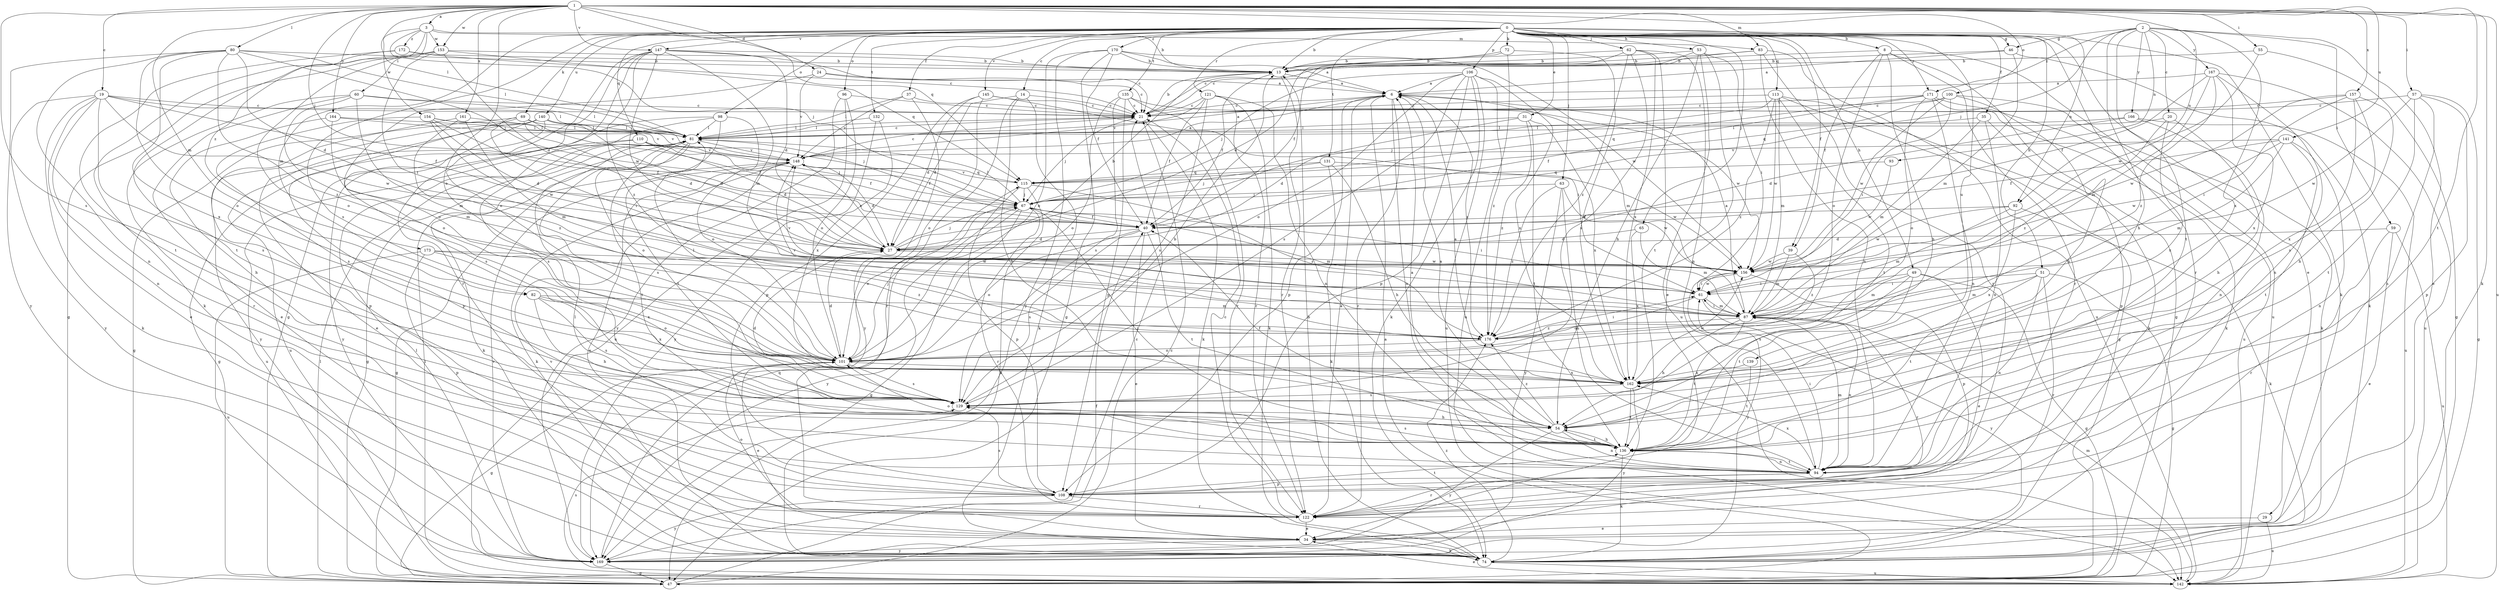 strict digraph  {
0;
1;
2;
3;
6;
8;
13;
14;
19;
20;
21;
24;
27;
29;
31;
34;
35;
37;
39;
40;
46;
47;
49;
51;
53;
54;
55;
57;
59;
60;
61;
62;
63;
65;
67;
69;
72;
74;
80;
81;
82;
83;
87;
92;
93;
94;
96;
98;
100;
101;
106;
108;
110;
113;
115;
121;
122;
129;
131;
132;
135;
136;
139;
140;
141;
142;
145;
147;
148;
153;
154;
156;
157;
161;
162;
164;
166;
167;
169;
170;
171;
172;
173;
176;
0 -> 8  [label=b];
0 -> 13  [label=b];
0 -> 14  [label=c];
0 -> 29  [label=e];
0 -> 31  [label=e];
0 -> 35  [label=f];
0 -> 37  [label=f];
0 -> 39  [label=f];
0 -> 46  [label=g];
0 -> 49  [label=h];
0 -> 51  [label=h];
0 -> 53  [label=h];
0 -> 62  [label=j];
0 -> 63  [label=j];
0 -> 65  [label=j];
0 -> 69  [label=k];
0 -> 72  [label=k];
0 -> 74  [label=k];
0 -> 82  [label=m];
0 -> 92  [label=n];
0 -> 96  [label=o];
0 -> 98  [label=o];
0 -> 106  [label=p];
0 -> 110  [label=q];
0 -> 113  [label=q];
0 -> 121  [label=r];
0 -> 122  [label=r];
0 -> 129  [label=s];
0 -> 131  [label=t];
0 -> 132  [label=t];
0 -> 135  [label=t];
0 -> 139  [label=u];
0 -> 140  [label=u];
0 -> 145  [label=v];
0 -> 147  [label=v];
0 -> 170  [label=z];
0 -> 171  [label=z];
1 -> 3  [label=a];
1 -> 19  [label=c];
1 -> 24  [label=d];
1 -> 55  [label=i];
1 -> 57  [label=i];
1 -> 67  [label=j];
1 -> 74  [label=k];
1 -> 80  [label=l];
1 -> 81  [label=l];
1 -> 82  [label=m];
1 -> 83  [label=m];
1 -> 92  [label=n];
1 -> 100  [label=o];
1 -> 101  [label=o];
1 -> 115  [label=q];
1 -> 129  [label=s];
1 -> 136  [label=t];
1 -> 141  [label=u];
1 -> 142  [label=u];
1 -> 147  [label=v];
1 -> 153  [label=w];
1 -> 157  [label=x];
1 -> 161  [label=x];
1 -> 164  [label=y];
2 -> 20  [label=c];
2 -> 34  [label=e];
2 -> 46  [label=g];
2 -> 54  [label=h];
2 -> 59  [label=i];
2 -> 67  [label=j];
2 -> 93  [label=n];
2 -> 136  [label=t];
2 -> 162  [label=x];
2 -> 166  [label=y];
2 -> 167  [label=y];
2 -> 171  [label=z];
3 -> 13  [label=b];
3 -> 60  [label=i];
3 -> 67  [label=j];
3 -> 83  [label=m];
3 -> 153  [label=w];
3 -> 154  [label=w];
3 -> 172  [label=z];
3 -> 173  [label=z];
6 -> 21  [label=c];
6 -> 87  [label=m];
6 -> 94  [label=n];
6 -> 108  [label=p];
6 -> 122  [label=r];
6 -> 176  [label=z];
8 -> 13  [label=b];
8 -> 39  [label=f];
8 -> 47  [label=g];
8 -> 54  [label=h];
8 -> 101  [label=o];
8 -> 122  [label=r];
8 -> 142  [label=u];
13 -> 6  [label=a];
13 -> 40  [label=f];
13 -> 122  [label=r];
14 -> 21  [label=c];
14 -> 27  [label=d];
14 -> 54  [label=h];
14 -> 74  [label=k];
14 -> 122  [label=r];
19 -> 21  [label=c];
19 -> 34  [label=e];
19 -> 40  [label=f];
19 -> 74  [label=k];
19 -> 81  [label=l];
19 -> 94  [label=n];
19 -> 129  [label=s];
19 -> 156  [label=w];
19 -> 169  [label=y];
20 -> 54  [label=h];
20 -> 81  [label=l];
20 -> 162  [label=x];
20 -> 176  [label=z];
21 -> 13  [label=b];
21 -> 67  [label=j];
21 -> 74  [label=k];
21 -> 81  [label=l];
24 -> 6  [label=a];
24 -> 21  [label=c];
24 -> 101  [label=o];
24 -> 148  [label=v];
27 -> 13  [label=b];
27 -> 67  [label=j];
27 -> 148  [label=v];
27 -> 156  [label=w];
29 -> 34  [label=e];
29 -> 142  [label=u];
31 -> 27  [label=d];
31 -> 81  [label=l];
31 -> 136  [label=t];
31 -> 162  [label=x];
31 -> 176  [label=z];
34 -> 74  [label=k];
34 -> 169  [label=y];
35 -> 81  [label=l];
35 -> 87  [label=m];
35 -> 94  [label=n];
35 -> 108  [label=p];
37 -> 21  [label=c];
37 -> 81  [label=l];
37 -> 148  [label=v];
37 -> 169  [label=y];
39 -> 87  [label=m];
39 -> 156  [label=w];
39 -> 176  [label=z];
40 -> 27  [label=d];
40 -> 34  [label=e];
40 -> 101  [label=o];
40 -> 129  [label=s];
40 -> 136  [label=t];
46 -> 6  [label=a];
46 -> 13  [label=b];
46 -> 74  [label=k];
46 -> 87  [label=m];
47 -> 6  [label=a];
47 -> 21  [label=c];
47 -> 40  [label=f];
47 -> 81  [label=l];
49 -> 34  [label=e];
49 -> 47  [label=g];
49 -> 61  [label=i];
49 -> 87  [label=m];
49 -> 129  [label=s];
49 -> 136  [label=t];
51 -> 47  [label=g];
51 -> 61  [label=i];
51 -> 87  [label=m];
51 -> 94  [label=n];
51 -> 122  [label=r];
51 -> 136  [label=t];
53 -> 13  [label=b];
53 -> 21  [label=c];
53 -> 34  [label=e];
53 -> 54  [label=h];
53 -> 61  [label=i];
53 -> 142  [label=u];
54 -> 6  [label=a];
54 -> 40  [label=f];
54 -> 94  [label=n];
54 -> 136  [label=t];
54 -> 169  [label=y];
54 -> 176  [label=z];
55 -> 13  [label=b];
55 -> 47  [label=g];
55 -> 156  [label=w];
57 -> 21  [label=c];
57 -> 47  [label=g];
57 -> 94  [label=n];
57 -> 108  [label=p];
57 -> 136  [label=t];
57 -> 156  [label=w];
59 -> 27  [label=d];
59 -> 34  [label=e];
59 -> 122  [label=r];
59 -> 142  [label=u];
60 -> 21  [label=c];
60 -> 34  [label=e];
60 -> 81  [label=l];
60 -> 87  [label=m];
60 -> 101  [label=o];
60 -> 122  [label=r];
61 -> 87  [label=m];
61 -> 101  [label=o];
61 -> 148  [label=v];
61 -> 156  [label=w];
61 -> 169  [label=y];
62 -> 13  [label=b];
62 -> 40  [label=f];
62 -> 94  [label=n];
62 -> 129  [label=s];
62 -> 136  [label=t];
62 -> 162  [label=x];
62 -> 176  [label=z];
63 -> 67  [label=j];
63 -> 94  [label=n];
63 -> 156  [label=w];
63 -> 169  [label=y];
63 -> 176  [label=z];
65 -> 27  [label=d];
65 -> 87  [label=m];
65 -> 162  [label=x];
67 -> 40  [label=f];
67 -> 47  [label=g];
67 -> 61  [label=i];
67 -> 81  [label=l];
67 -> 87  [label=m];
67 -> 101  [label=o];
67 -> 122  [label=r];
67 -> 169  [label=y];
69 -> 27  [label=d];
69 -> 40  [label=f];
69 -> 47  [label=g];
69 -> 61  [label=i];
69 -> 81  [label=l];
69 -> 108  [label=p];
72 -> 13  [label=b];
72 -> 27  [label=d];
72 -> 142  [label=u];
72 -> 162  [label=x];
74 -> 13  [label=b];
74 -> 142  [label=u];
74 -> 148  [label=v];
74 -> 176  [label=z];
80 -> 13  [label=b];
80 -> 27  [label=d];
80 -> 67  [label=j];
80 -> 81  [label=l];
80 -> 94  [label=n];
80 -> 101  [label=o];
80 -> 162  [label=x];
80 -> 169  [label=y];
80 -> 176  [label=z];
81 -> 6  [label=a];
81 -> 21  [label=c];
81 -> 40  [label=f];
81 -> 47  [label=g];
81 -> 74  [label=k];
81 -> 101  [label=o];
81 -> 129  [label=s];
81 -> 136  [label=t];
81 -> 148  [label=v];
82 -> 54  [label=h];
82 -> 87  [label=m];
82 -> 101  [label=o];
82 -> 129  [label=s];
82 -> 162  [label=x];
83 -> 13  [label=b];
83 -> 21  [label=c];
83 -> 94  [label=n];
83 -> 122  [label=r];
83 -> 142  [label=u];
87 -> 6  [label=a];
87 -> 54  [label=h];
87 -> 61  [label=i];
87 -> 94  [label=n];
87 -> 122  [label=r];
87 -> 136  [label=t];
87 -> 176  [label=z];
92 -> 40  [label=f];
92 -> 74  [label=k];
92 -> 87  [label=m];
92 -> 156  [label=w];
92 -> 162  [label=x];
93 -> 115  [label=q];
93 -> 156  [label=w];
94 -> 61  [label=i];
94 -> 87  [label=m];
94 -> 108  [label=p];
94 -> 122  [label=r];
94 -> 136  [label=t];
94 -> 162  [label=x];
96 -> 21  [label=c];
96 -> 101  [label=o];
96 -> 142  [label=u];
96 -> 169  [label=y];
98 -> 81  [label=l];
98 -> 101  [label=o];
98 -> 129  [label=s];
98 -> 136  [label=t];
98 -> 169  [label=y];
100 -> 21  [label=c];
100 -> 54  [label=h];
100 -> 61  [label=i];
100 -> 74  [label=k];
100 -> 115  [label=q];
100 -> 156  [label=w];
101 -> 27  [label=d];
101 -> 34  [label=e];
101 -> 47  [label=g];
101 -> 67  [label=j];
101 -> 81  [label=l];
101 -> 129  [label=s];
101 -> 162  [label=x];
106 -> 6  [label=a];
106 -> 67  [label=j];
106 -> 74  [label=k];
106 -> 101  [label=o];
106 -> 108  [label=p];
106 -> 129  [label=s];
106 -> 142  [label=u];
106 -> 162  [label=x];
106 -> 176  [label=z];
108 -> 81  [label=l];
108 -> 122  [label=r];
108 -> 129  [label=s];
108 -> 136  [label=t];
108 -> 169  [label=y];
110 -> 27  [label=d];
110 -> 40  [label=f];
110 -> 47  [label=g];
110 -> 67  [label=j];
110 -> 142  [label=u];
110 -> 148  [label=v];
113 -> 21  [label=c];
113 -> 47  [label=g];
113 -> 67  [label=j];
113 -> 74  [label=k];
113 -> 87  [label=m];
113 -> 136  [label=t];
113 -> 156  [label=w];
113 -> 176  [label=z];
115 -> 67  [label=j];
115 -> 74  [label=k];
115 -> 108  [label=p];
115 -> 148  [label=v];
115 -> 176  [label=z];
121 -> 21  [label=c];
121 -> 40  [label=f];
121 -> 74  [label=k];
121 -> 94  [label=n];
121 -> 122  [label=r];
121 -> 129  [label=s];
121 -> 148  [label=v];
122 -> 6  [label=a];
122 -> 21  [label=c];
122 -> 34  [label=e];
122 -> 101  [label=o];
129 -> 13  [label=b];
129 -> 27  [label=d];
129 -> 54  [label=h];
131 -> 54  [label=h];
131 -> 67  [label=j];
131 -> 74  [label=k];
131 -> 115  [label=q];
131 -> 156  [label=w];
132 -> 81  [label=l];
132 -> 162  [label=x];
132 -> 169  [label=y];
135 -> 21  [label=c];
135 -> 101  [label=o];
135 -> 108  [label=p];
135 -> 122  [label=r];
135 -> 129  [label=s];
135 -> 156  [label=w];
136 -> 6  [label=a];
136 -> 54  [label=h];
136 -> 67  [label=j];
136 -> 74  [label=k];
136 -> 94  [label=n];
136 -> 101  [label=o];
136 -> 129  [label=s];
139 -> 136  [label=t];
139 -> 162  [label=x];
140 -> 27  [label=d];
140 -> 34  [label=e];
140 -> 67  [label=j];
140 -> 81  [label=l];
140 -> 129  [label=s];
140 -> 142  [label=u];
140 -> 169  [label=y];
141 -> 40  [label=f];
141 -> 87  [label=m];
141 -> 94  [label=n];
141 -> 136  [label=t];
141 -> 148  [label=v];
141 -> 156  [label=w];
142 -> 34  [label=e];
142 -> 81  [label=l];
142 -> 87  [label=m];
142 -> 129  [label=s];
145 -> 21  [label=c];
145 -> 27  [label=d];
145 -> 61  [label=i];
145 -> 101  [label=o];
145 -> 108  [label=p];
147 -> 13  [label=b];
147 -> 21  [label=c];
147 -> 27  [label=d];
147 -> 47  [label=g];
147 -> 87  [label=m];
147 -> 101  [label=o];
147 -> 122  [label=r];
147 -> 156  [label=w];
147 -> 176  [label=z];
148 -> 6  [label=a];
148 -> 21  [label=c];
148 -> 27  [label=d];
148 -> 34  [label=e];
148 -> 47  [label=g];
148 -> 74  [label=k];
148 -> 115  [label=q];
153 -> 13  [label=b];
153 -> 27  [label=d];
153 -> 47  [label=g];
153 -> 61  [label=i];
153 -> 101  [label=o];
153 -> 115  [label=q];
153 -> 136  [label=t];
154 -> 27  [label=d];
154 -> 40  [label=f];
154 -> 81  [label=l];
154 -> 129  [label=s];
154 -> 148  [label=v];
154 -> 156  [label=w];
156 -> 61  [label=i];
156 -> 108  [label=p];
156 -> 169  [label=y];
157 -> 21  [label=c];
157 -> 54  [label=h];
157 -> 61  [label=i];
157 -> 129  [label=s];
157 -> 156  [label=w];
157 -> 162  [label=x];
161 -> 81  [label=l];
161 -> 87  [label=m];
161 -> 108  [label=p];
161 -> 176  [label=z];
162 -> 6  [label=a];
162 -> 129  [label=s];
162 -> 136  [label=t];
162 -> 156  [label=w];
162 -> 169  [label=y];
164 -> 54  [label=h];
164 -> 81  [label=l];
164 -> 87  [label=m];
164 -> 148  [label=v];
166 -> 27  [label=d];
166 -> 81  [label=l];
166 -> 94  [label=n];
166 -> 142  [label=u];
167 -> 6  [label=a];
167 -> 40  [label=f];
167 -> 87  [label=m];
167 -> 94  [label=n];
167 -> 142  [label=u];
167 -> 162  [label=x];
167 -> 176  [label=z];
169 -> 21  [label=c];
169 -> 47  [label=g];
169 -> 81  [label=l];
169 -> 115  [label=q];
169 -> 148  [label=v];
170 -> 6  [label=a];
170 -> 13  [label=b];
170 -> 40  [label=f];
170 -> 47  [label=g];
170 -> 101  [label=o];
170 -> 156  [label=w];
170 -> 169  [label=y];
171 -> 21  [label=c];
171 -> 40  [label=f];
171 -> 74  [label=k];
171 -> 94  [label=n];
171 -> 101  [label=o];
171 -> 115  [label=q];
171 -> 142  [label=u];
172 -> 13  [label=b];
172 -> 21  [label=c];
172 -> 74  [label=k];
172 -> 136  [label=t];
173 -> 108  [label=p];
173 -> 142  [label=u];
173 -> 156  [label=w];
173 -> 162  [label=x];
173 -> 176  [label=z];
176 -> 61  [label=i];
176 -> 101  [label=o];
176 -> 148  [label=v];
}

